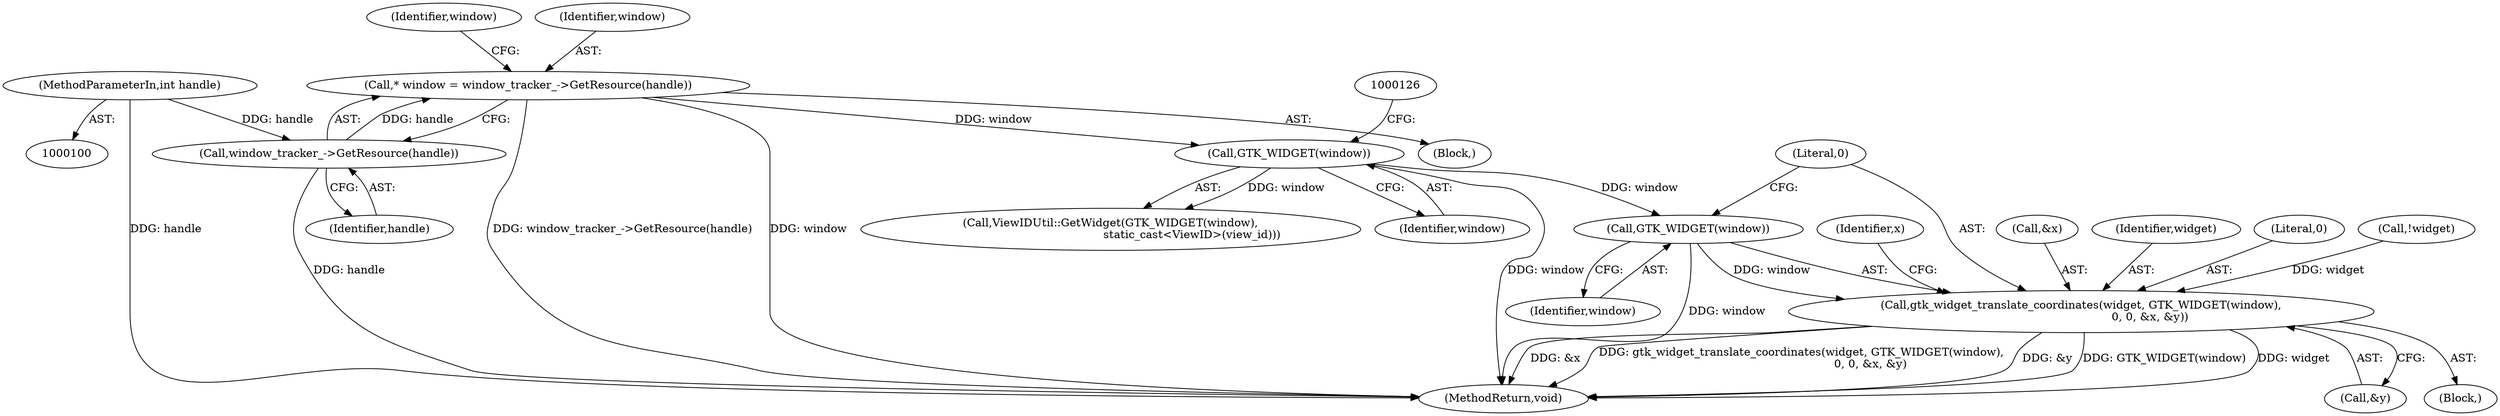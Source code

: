 digraph "0_Chrome_ee8d6fd30b022ac2c87b7a190c954e7bb3c9b21e_1@pointer" {
"1000172" [label="(Call,GTK_WIDGET(window))"];
"1000123" [label="(Call,GTK_WIDGET(window))"];
"1000112" [label="(Call,* window = window_tracker_->GetResource(handle))"];
"1000114" [label="(Call,window_tracker_->GetResource(handle))"];
"1000101" [label="(MethodParameterIn,int handle)"];
"1000170" [label="(Call,gtk_widget_translate_coordinates(widget, GTK_WIDGET(window),\n                                       0, 0, &x, &y))"];
"1000178" [label="(Call,&y)"];
"1000114" [label="(Call,window_tracker_->GetResource(handle))"];
"1000115" [label="(Identifier,handle)"];
"1000117" [label="(Identifier,window)"];
"1000123" [label="(Call,GTK_WIDGET(window))"];
"1000182" [label="(Identifier,x)"];
"1000113" [label="(Identifier,window)"];
"1000124" [label="(Identifier,window)"];
"1000174" [label="(Literal,0)"];
"1000170" [label="(Call,gtk_widget_translate_coordinates(widget, GTK_WIDGET(window),\n                                       0, 0, &x, &y))"];
"1000184" [label="(MethodReturn,void)"];
"1000122" [label="(Call,ViewIDUtil::GetWidget(GTK_WIDGET(window),\n                                              static_cast<ViewID>(view_id)))"];
"1000101" [label="(MethodParameterIn,int handle)"];
"1000169" [label="(Block,)"];
"1000176" [label="(Call,&x)"];
"1000173" [label="(Identifier,window)"];
"1000106" [label="(Block,)"];
"1000171" [label="(Identifier,widget)"];
"1000172" [label="(Call,GTK_WIDGET(window))"];
"1000175" [label="(Literal,0)"];
"1000129" [label="(Call,!widget)"];
"1000112" [label="(Call,* window = window_tracker_->GetResource(handle))"];
"1000172" -> "1000170"  [label="AST: "];
"1000172" -> "1000173"  [label="CFG: "];
"1000173" -> "1000172"  [label="AST: "];
"1000174" -> "1000172"  [label="CFG: "];
"1000172" -> "1000184"  [label="DDG: window"];
"1000172" -> "1000170"  [label="DDG: window"];
"1000123" -> "1000172"  [label="DDG: window"];
"1000123" -> "1000122"  [label="AST: "];
"1000123" -> "1000124"  [label="CFG: "];
"1000124" -> "1000123"  [label="AST: "];
"1000126" -> "1000123"  [label="CFG: "];
"1000123" -> "1000184"  [label="DDG: window"];
"1000123" -> "1000122"  [label="DDG: window"];
"1000112" -> "1000123"  [label="DDG: window"];
"1000112" -> "1000106"  [label="AST: "];
"1000112" -> "1000114"  [label="CFG: "];
"1000113" -> "1000112"  [label="AST: "];
"1000114" -> "1000112"  [label="AST: "];
"1000117" -> "1000112"  [label="CFG: "];
"1000112" -> "1000184"  [label="DDG: window_tracker_->GetResource(handle)"];
"1000112" -> "1000184"  [label="DDG: window"];
"1000114" -> "1000112"  [label="DDG: handle"];
"1000114" -> "1000115"  [label="CFG: "];
"1000115" -> "1000114"  [label="AST: "];
"1000114" -> "1000184"  [label="DDG: handle"];
"1000101" -> "1000114"  [label="DDG: handle"];
"1000101" -> "1000100"  [label="AST: "];
"1000101" -> "1000184"  [label="DDG: handle"];
"1000170" -> "1000169"  [label="AST: "];
"1000170" -> "1000178"  [label="CFG: "];
"1000171" -> "1000170"  [label="AST: "];
"1000174" -> "1000170"  [label="AST: "];
"1000175" -> "1000170"  [label="AST: "];
"1000176" -> "1000170"  [label="AST: "];
"1000178" -> "1000170"  [label="AST: "];
"1000182" -> "1000170"  [label="CFG: "];
"1000170" -> "1000184"  [label="DDG: &x"];
"1000170" -> "1000184"  [label="DDG: gtk_widget_translate_coordinates(widget, GTK_WIDGET(window),\n                                       0, 0, &x, &y)"];
"1000170" -> "1000184"  [label="DDG: &y"];
"1000170" -> "1000184"  [label="DDG: GTK_WIDGET(window)"];
"1000170" -> "1000184"  [label="DDG: widget"];
"1000129" -> "1000170"  [label="DDG: widget"];
}
